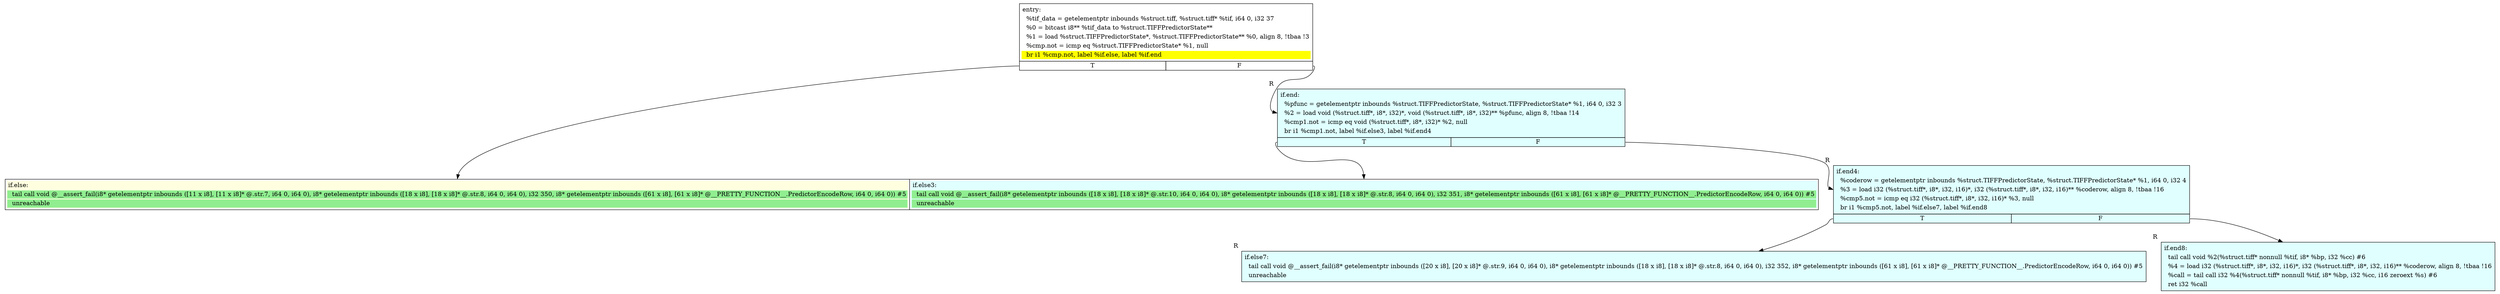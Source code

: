 digraph {
m_bb0 [shape = none, label  = <<table border="0" cellspacing="0">
<tr><td port="f1" border="1" colspan="2"><table bgcolor="LightYellow" border="0">
<tr><td align="left">if.else:</td></tr>
<tr><td bgcolor="lightgreen" align="left">  tail call void @__assert_fail(i8* getelementptr inbounds ([11 x i8], [11 x i8]* @.str.7, i64 0, i64 0), i8* getelementptr inbounds ([18 x i8], [18 x i8]* @.str.8, i64 0, i64 0), i32 350, i8* getelementptr inbounds ([61 x i8], [61 x i8]* @__PRETTY_FUNCTION__.PredictorEncodeRow, i64 0, i64 0)) #5</td></tr>
<tr><td bgcolor="lightgreen" align="left">  unreachable</td></tr>
</table>
</td>
<td port="f2" border="1" colspan="2"><table bgcolor="LightCyan" border="0">
<tr><td align="left">if.else3:</td></tr>
<tr><td bgcolor="lightgreen" align="left">  tail call void @__assert_fail(i8* getelementptr inbounds ([18 x i8], [18 x i8]* @.str.10, i64 0, i64 0), i8* getelementptr inbounds ([18 x i8], [18 x i8]* @.str.8, i64 0, i64 0), i32 351, i8* getelementptr inbounds ([61 x i8], [61 x i8]* @__PRETTY_FUNCTION__.PredictorEncodeRow, i64 0, i64 0)) #5</td></tr>
<tr><td bgcolor="lightgreen" align="left">  unreachable</td></tr>
</table>
</td></tr>
</table>> ]
f_bb0 [shape = none, label  = <<table  border="0" cellspacing="0">
<tr><td port="f" border="1" colspan="2"><table border="0">
<tr><td align="left">entry:</td></tr>
<tr><td align="left">  %tif_data = getelementptr inbounds %struct.tiff, %struct.tiff* %tif, i64 0, i32 37</td></tr>
<tr><td align="left">  %0 = bitcast i8** %tif_data to %struct.TIFFPredictorState**</td></tr>
<tr><td align="left">  %1 = load %struct.TIFFPredictorState*, %struct.TIFFPredictorState** %0, align 8, !tbaa !3</td></tr>
<tr><td align="left">  %cmp.not = icmp eq %struct.TIFFPredictorState* %1, null</td></tr>
<tr><td bgcolor="yellow" align="left">  br i1 %cmp.not, label %if.else, label %if.end</td></tr>
</table>
</td></tr>
<tr><td border="1" port="fT">T</td><td border="1" port="fF">F</td></tr>
</table>> ]
f_bb1 [shape = none,  xlabel="R", label  = <<table  bgcolor="LightCyan"  border="0" cellspacing="0">
<tr><td port="f" border="1" colspan="2"><table border="0">
<tr><td align="left">if.end:</td></tr>
<tr><td align="left">  %pfunc = getelementptr inbounds %struct.TIFFPredictorState, %struct.TIFFPredictorState* %1, i64 0, i32 3</td></tr>
<tr><td align="left">  %2 = load void (%struct.tiff*, i8*, i32)*, void (%struct.tiff*, i8*, i32)** %pfunc, align 8, !tbaa !14</td></tr>
<tr><td align="left">  %cmp1.not = icmp eq void (%struct.tiff*, i8*, i32)* %2, null</td></tr>
<tr><td align="left">  br i1 %cmp1.not, label %if.else3, label %if.end4</td></tr>
</table>
</td></tr>
<tr><td border="1" port="fT">T</td><td border="1" port="fF">F</td></tr>
</table>> ]
f_bb2 [shape = none,  xlabel="R", label  = <<table  bgcolor="LightCyan"  border="0" cellspacing="0">
<tr><td port="f" border="1" colspan="2"><table border="0">
<tr><td align="left">if.end4:</td></tr>
<tr><td align="left">  %coderow = getelementptr inbounds %struct.TIFFPredictorState, %struct.TIFFPredictorState* %1, i64 0, i32 4</td></tr>
<tr><td align="left">  %3 = load i32 (%struct.tiff*, i8*, i32, i16)*, i32 (%struct.tiff*, i8*, i32, i16)** %coderow, align 8, !tbaa !16</td></tr>
<tr><td align="left">  %cmp5.not = icmp eq i32 (%struct.tiff*, i8*, i32, i16)* %3, null</td></tr>
<tr><td align="left">  br i1 %cmp5.not, label %if.else7, label %if.end8</td></tr>
</table>
</td></tr>
<tr><td border="1" port="fT">T</td><td border="1" port="fF">F</td></tr>
</table>> ]
f_bb3 [shape = none,  xlabel="R", label  = <<table  bgcolor="LightCyan"  border="0" cellspacing="0">
<tr><td port="f" border="1"><table border="0">
<tr><td align="left">if.else7:</td></tr>
<tr><td align="left">  tail call void @__assert_fail(i8* getelementptr inbounds ([20 x i8], [20 x i8]* @.str.9, i64 0, i64 0), i8* getelementptr inbounds ([18 x i8], [18 x i8]* @.str.8, i64 0, i64 0), i32 352, i8* getelementptr inbounds ([61 x i8], [61 x i8]* @__PRETTY_FUNCTION__.PredictorEncodeRow, i64 0, i64 0)) #5</td></tr>
<tr><td align="left">  unreachable</td></tr>
</table>
</td></tr>
</table>> ]
f_bb4 [shape = none,  xlabel="R", label  = <<table  bgcolor="LightCyan"  border="0" cellspacing="0">
<tr><td port="f" border="1"><table border="0">
<tr><td align="left">if.end8:</td></tr>
<tr><td align="left">  tail call void %2(%struct.tiff* nonnull %tif, i8* %bp, i32 %cc) #6</td></tr>
<tr><td align="left">  %4 = load i32 (%struct.tiff*, i8*, i32, i16)*, i32 (%struct.tiff*, i8*, i32, i16)** %coderow, align 8, !tbaa !16</td></tr>
<tr><td align="left">  %call = tail call i32 %4(%struct.tiff* nonnull %tif, i8* %bp, i32 %cc, i16 zeroext %s) #6</td></tr>
<tr><td align="left">  ret i32 %call</td></tr>
</table>
</td></tr>
</table>> ]
f_bb0:fT -> m_bb0:f1
f_bb0:fF -> f_bb1:f
f_bb1:fT -> m_bb0:f2
f_bb1:fF -> f_bb2:f
f_bb2:fT -> f_bb3:f
f_bb2:fF -> f_bb4:f
}

